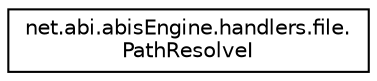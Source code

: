 digraph "Graphical Class Hierarchy"
{
 // LATEX_PDF_SIZE
  edge [fontname="Helvetica",fontsize="10",labelfontname="Helvetica",labelfontsize="10"];
  node [fontname="Helvetica",fontsize="10",shape=record];
  rankdir="LR";
  Node0 [label="net.abi.abisEngine.handlers.file.\lPathResolveI",height=0.2,width=0.4,color="black", fillcolor="white", style="filled",URL="$d5/d39/interfacenet_1_1abi_1_1abis_engine_1_1handlers_1_1file_1_1_path_resolve_i.html",tooltip=" "];
}
